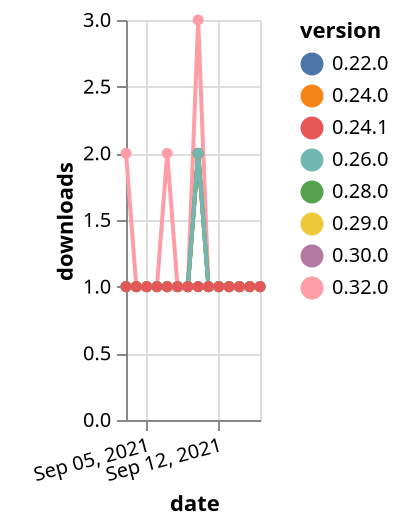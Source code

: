 {"$schema": "https://vega.github.io/schema/vega-lite/v5.json", "description": "A simple bar chart with embedded data.", "data": {"values": [{"date": "2021-09-03", "total": 219, "delta": 1, "version": "0.22.0"}, {"date": "2021-09-04", "total": 220, "delta": 1, "version": "0.22.0"}, {"date": "2021-09-05", "total": 221, "delta": 1, "version": "0.22.0"}, {"date": "2021-09-06", "total": 222, "delta": 1, "version": "0.22.0"}, {"date": "2021-09-07", "total": 223, "delta": 1, "version": "0.22.0"}, {"date": "2021-09-08", "total": 224, "delta": 1, "version": "0.22.0"}, {"date": "2021-09-09", "total": 225, "delta": 1, "version": "0.22.0"}, {"date": "2021-09-10", "total": 226, "delta": 1, "version": "0.22.0"}, {"date": "2021-09-11", "total": 227, "delta": 1, "version": "0.22.0"}, {"date": "2021-09-12", "total": 228, "delta": 1, "version": "0.22.0"}, {"date": "2021-09-13", "total": 229, "delta": 1, "version": "0.22.0"}, {"date": "2021-09-14", "total": 230, "delta": 1, "version": "0.22.0"}, {"date": "2021-09-15", "total": 231, "delta": 1, "version": "0.22.0"}, {"date": "2021-09-16", "total": 232, "delta": 1, "version": "0.22.0"}, {"date": "2021-09-03", "total": 136, "delta": 1, "version": "0.29.0"}, {"date": "2021-09-04", "total": 137, "delta": 1, "version": "0.29.0"}, {"date": "2021-09-05", "total": 138, "delta": 1, "version": "0.29.0"}, {"date": "2021-09-06", "total": 139, "delta": 1, "version": "0.29.0"}, {"date": "2021-09-07", "total": 140, "delta": 1, "version": "0.29.0"}, {"date": "2021-09-08", "total": 141, "delta": 1, "version": "0.29.0"}, {"date": "2021-09-09", "total": 142, "delta": 1, "version": "0.29.0"}, {"date": "2021-09-10", "total": 144, "delta": 2, "version": "0.29.0"}, {"date": "2021-09-11", "total": 145, "delta": 1, "version": "0.29.0"}, {"date": "2021-09-12", "total": 146, "delta": 1, "version": "0.29.0"}, {"date": "2021-09-13", "total": 147, "delta": 1, "version": "0.29.0"}, {"date": "2021-09-14", "total": 148, "delta": 1, "version": "0.29.0"}, {"date": "2021-09-15", "total": 149, "delta": 1, "version": "0.29.0"}, {"date": "2021-09-16", "total": 150, "delta": 1, "version": "0.29.0"}, {"date": "2021-09-03", "total": 122, "delta": 1, "version": "0.30.0"}, {"date": "2021-09-04", "total": 123, "delta": 1, "version": "0.30.0"}, {"date": "2021-09-05", "total": 124, "delta": 1, "version": "0.30.0"}, {"date": "2021-09-06", "total": 125, "delta": 1, "version": "0.30.0"}, {"date": "2021-09-07", "total": 126, "delta": 1, "version": "0.30.0"}, {"date": "2021-09-08", "total": 127, "delta": 1, "version": "0.30.0"}, {"date": "2021-09-09", "total": 128, "delta": 1, "version": "0.30.0"}, {"date": "2021-09-10", "total": 130, "delta": 2, "version": "0.30.0"}, {"date": "2021-09-11", "total": 131, "delta": 1, "version": "0.30.0"}, {"date": "2021-09-12", "total": 132, "delta": 1, "version": "0.30.0"}, {"date": "2021-09-13", "total": 133, "delta": 1, "version": "0.30.0"}, {"date": "2021-09-14", "total": 134, "delta": 1, "version": "0.30.0"}, {"date": "2021-09-15", "total": 135, "delta": 1, "version": "0.30.0"}, {"date": "2021-09-16", "total": 136, "delta": 1, "version": "0.30.0"}, {"date": "2021-09-03", "total": 112, "delta": 2, "version": "0.32.0"}, {"date": "2021-09-04", "total": 113, "delta": 1, "version": "0.32.0"}, {"date": "2021-09-05", "total": 114, "delta": 1, "version": "0.32.0"}, {"date": "2021-09-06", "total": 115, "delta": 1, "version": "0.32.0"}, {"date": "2021-09-07", "total": 117, "delta": 2, "version": "0.32.0"}, {"date": "2021-09-08", "total": 118, "delta": 1, "version": "0.32.0"}, {"date": "2021-09-09", "total": 119, "delta": 1, "version": "0.32.0"}, {"date": "2021-09-10", "total": 122, "delta": 3, "version": "0.32.0"}, {"date": "2021-09-11", "total": 123, "delta": 1, "version": "0.32.0"}, {"date": "2021-09-12", "total": 124, "delta": 1, "version": "0.32.0"}, {"date": "2021-09-13", "total": 125, "delta": 1, "version": "0.32.0"}, {"date": "2021-09-14", "total": 126, "delta": 1, "version": "0.32.0"}, {"date": "2021-09-15", "total": 127, "delta": 1, "version": "0.32.0"}, {"date": "2021-09-16", "total": 128, "delta": 1, "version": "0.32.0"}, {"date": "2021-09-03", "total": 205, "delta": 1, "version": "0.24.0"}, {"date": "2021-09-04", "total": 206, "delta": 1, "version": "0.24.0"}, {"date": "2021-09-05", "total": 207, "delta": 1, "version": "0.24.0"}, {"date": "2021-09-06", "total": 208, "delta": 1, "version": "0.24.0"}, {"date": "2021-09-07", "total": 209, "delta": 1, "version": "0.24.0"}, {"date": "2021-09-08", "total": 210, "delta": 1, "version": "0.24.0"}, {"date": "2021-09-09", "total": 211, "delta": 1, "version": "0.24.0"}, {"date": "2021-09-10", "total": 213, "delta": 2, "version": "0.24.0"}, {"date": "2021-09-11", "total": 214, "delta": 1, "version": "0.24.0"}, {"date": "2021-09-12", "total": 215, "delta": 1, "version": "0.24.0"}, {"date": "2021-09-13", "total": 216, "delta": 1, "version": "0.24.0"}, {"date": "2021-09-14", "total": 217, "delta": 1, "version": "0.24.0"}, {"date": "2021-09-15", "total": 218, "delta": 1, "version": "0.24.0"}, {"date": "2021-09-16", "total": 219, "delta": 1, "version": "0.24.0"}, {"date": "2021-09-03", "total": 156, "delta": 1, "version": "0.28.0"}, {"date": "2021-09-04", "total": 157, "delta": 1, "version": "0.28.0"}, {"date": "2021-09-05", "total": 158, "delta": 1, "version": "0.28.0"}, {"date": "2021-09-06", "total": 159, "delta": 1, "version": "0.28.0"}, {"date": "2021-09-07", "total": 160, "delta": 1, "version": "0.28.0"}, {"date": "2021-09-08", "total": 161, "delta": 1, "version": "0.28.0"}, {"date": "2021-09-09", "total": 162, "delta": 1, "version": "0.28.0"}, {"date": "2021-09-10", "total": 164, "delta": 2, "version": "0.28.0"}, {"date": "2021-09-11", "total": 165, "delta": 1, "version": "0.28.0"}, {"date": "2021-09-12", "total": 166, "delta": 1, "version": "0.28.0"}, {"date": "2021-09-13", "total": 167, "delta": 1, "version": "0.28.0"}, {"date": "2021-09-14", "total": 168, "delta": 1, "version": "0.28.0"}, {"date": "2021-09-15", "total": 169, "delta": 1, "version": "0.28.0"}, {"date": "2021-09-16", "total": 170, "delta": 1, "version": "0.28.0"}, {"date": "2021-09-03", "total": 174, "delta": 1, "version": "0.26.0"}, {"date": "2021-09-04", "total": 175, "delta": 1, "version": "0.26.0"}, {"date": "2021-09-05", "total": 176, "delta": 1, "version": "0.26.0"}, {"date": "2021-09-06", "total": 177, "delta": 1, "version": "0.26.0"}, {"date": "2021-09-07", "total": 178, "delta": 1, "version": "0.26.0"}, {"date": "2021-09-08", "total": 179, "delta": 1, "version": "0.26.0"}, {"date": "2021-09-09", "total": 180, "delta": 1, "version": "0.26.0"}, {"date": "2021-09-10", "total": 182, "delta": 2, "version": "0.26.0"}, {"date": "2021-09-11", "total": 183, "delta": 1, "version": "0.26.0"}, {"date": "2021-09-12", "total": 184, "delta": 1, "version": "0.26.0"}, {"date": "2021-09-13", "total": 185, "delta": 1, "version": "0.26.0"}, {"date": "2021-09-14", "total": 186, "delta": 1, "version": "0.26.0"}, {"date": "2021-09-15", "total": 187, "delta": 1, "version": "0.26.0"}, {"date": "2021-09-16", "total": 188, "delta": 1, "version": "0.26.0"}, {"date": "2021-09-03", "total": 182, "delta": 1, "version": "0.24.1"}, {"date": "2021-09-04", "total": 183, "delta": 1, "version": "0.24.1"}, {"date": "2021-09-05", "total": 184, "delta": 1, "version": "0.24.1"}, {"date": "2021-09-06", "total": 185, "delta": 1, "version": "0.24.1"}, {"date": "2021-09-07", "total": 186, "delta": 1, "version": "0.24.1"}, {"date": "2021-09-08", "total": 187, "delta": 1, "version": "0.24.1"}, {"date": "2021-09-09", "total": 188, "delta": 1, "version": "0.24.1"}, {"date": "2021-09-10", "total": 189, "delta": 1, "version": "0.24.1"}, {"date": "2021-09-11", "total": 190, "delta": 1, "version": "0.24.1"}, {"date": "2021-09-12", "total": 191, "delta": 1, "version": "0.24.1"}, {"date": "2021-09-13", "total": 192, "delta": 1, "version": "0.24.1"}, {"date": "2021-09-14", "total": 193, "delta": 1, "version": "0.24.1"}, {"date": "2021-09-15", "total": 194, "delta": 1, "version": "0.24.1"}, {"date": "2021-09-16", "total": 195, "delta": 1, "version": "0.24.1"}]}, "width": "container", "mark": {"type": "line", "point": {"filled": true}}, "encoding": {"x": {"field": "date", "type": "temporal", "timeUnit": "yearmonthdate", "title": "date", "axis": {"labelAngle": -15}}, "y": {"field": "delta", "type": "quantitative", "title": "downloads"}, "color": {"field": "version", "type": "nominal"}, "tooltip": {"field": "delta"}}}